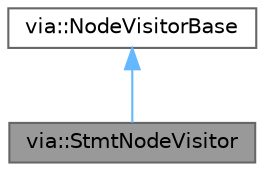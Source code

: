 digraph "via::StmtNodeVisitor"
{
 // LATEX_PDF_SIZE
  bgcolor="transparent";
  edge [fontname=Helvetica,fontsize=10,labelfontname=Helvetica,labelfontsize=10];
  node [fontname=Helvetica,fontsize=10,shape=box,height=0.2,width=0.4];
  Node1 [id="Node000001",label="via::StmtNodeVisitor",height=0.2,width=0.4,color="gray40", fillcolor="grey60", style="filled", fontcolor="black",tooltip="AST visitor for statement nodes. Composes expression, decay, and type visitors."];
  Node2 -> Node1 [id="edge1_Node000001_Node000002",dir="back",color="steelblue1",style="solid",tooltip=" "];
  Node2 [id="Node000002",label="via::NodeVisitorBase",height=0.2,width=0.4,color="gray40", fillcolor="white", style="filled",URL="$classvia_1_1NodeVisitorBase.html",tooltip="Abstract base class for all AST visitors. Provides virtual visit methods for every AST node type."];
}
